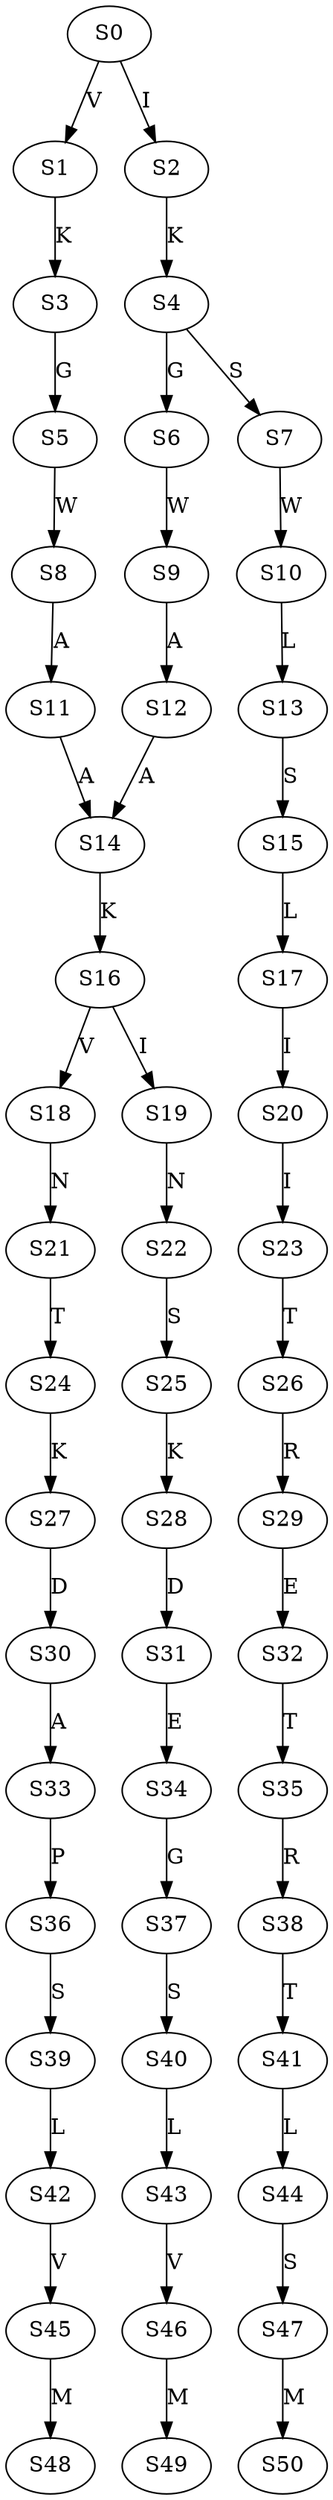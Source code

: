 strict digraph  {
	S0 -> S1 [ label = V ];
	S0 -> S2 [ label = I ];
	S1 -> S3 [ label = K ];
	S2 -> S4 [ label = K ];
	S3 -> S5 [ label = G ];
	S4 -> S6 [ label = G ];
	S4 -> S7 [ label = S ];
	S5 -> S8 [ label = W ];
	S6 -> S9 [ label = W ];
	S7 -> S10 [ label = W ];
	S8 -> S11 [ label = A ];
	S9 -> S12 [ label = A ];
	S10 -> S13 [ label = L ];
	S11 -> S14 [ label = A ];
	S12 -> S14 [ label = A ];
	S13 -> S15 [ label = S ];
	S14 -> S16 [ label = K ];
	S15 -> S17 [ label = L ];
	S16 -> S18 [ label = V ];
	S16 -> S19 [ label = I ];
	S17 -> S20 [ label = I ];
	S18 -> S21 [ label = N ];
	S19 -> S22 [ label = N ];
	S20 -> S23 [ label = I ];
	S21 -> S24 [ label = T ];
	S22 -> S25 [ label = S ];
	S23 -> S26 [ label = T ];
	S24 -> S27 [ label = K ];
	S25 -> S28 [ label = K ];
	S26 -> S29 [ label = R ];
	S27 -> S30 [ label = D ];
	S28 -> S31 [ label = D ];
	S29 -> S32 [ label = E ];
	S30 -> S33 [ label = A ];
	S31 -> S34 [ label = E ];
	S32 -> S35 [ label = T ];
	S33 -> S36 [ label = P ];
	S34 -> S37 [ label = G ];
	S35 -> S38 [ label = R ];
	S36 -> S39 [ label = S ];
	S37 -> S40 [ label = S ];
	S38 -> S41 [ label = T ];
	S39 -> S42 [ label = L ];
	S40 -> S43 [ label = L ];
	S41 -> S44 [ label = L ];
	S42 -> S45 [ label = V ];
	S43 -> S46 [ label = V ];
	S44 -> S47 [ label = S ];
	S45 -> S48 [ label = M ];
	S46 -> S49 [ label = M ];
	S47 -> S50 [ label = M ];
}
